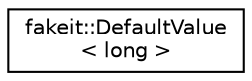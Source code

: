 digraph "Graphical Class Hierarchy"
{
  edge [fontname="Helvetica",fontsize="10",labelfontname="Helvetica",labelfontsize="10"];
  node [fontname="Helvetica",fontsize="10",shape=record];
  rankdir="LR";
  Node1 [label="fakeit::DefaultValue\l\< long \>",height=0.2,width=0.4,color="black", fillcolor="white", style="filled",URL="$d9/d69/structfakeit_1_1DefaultValue_3_01long_01_4.html"];
}
